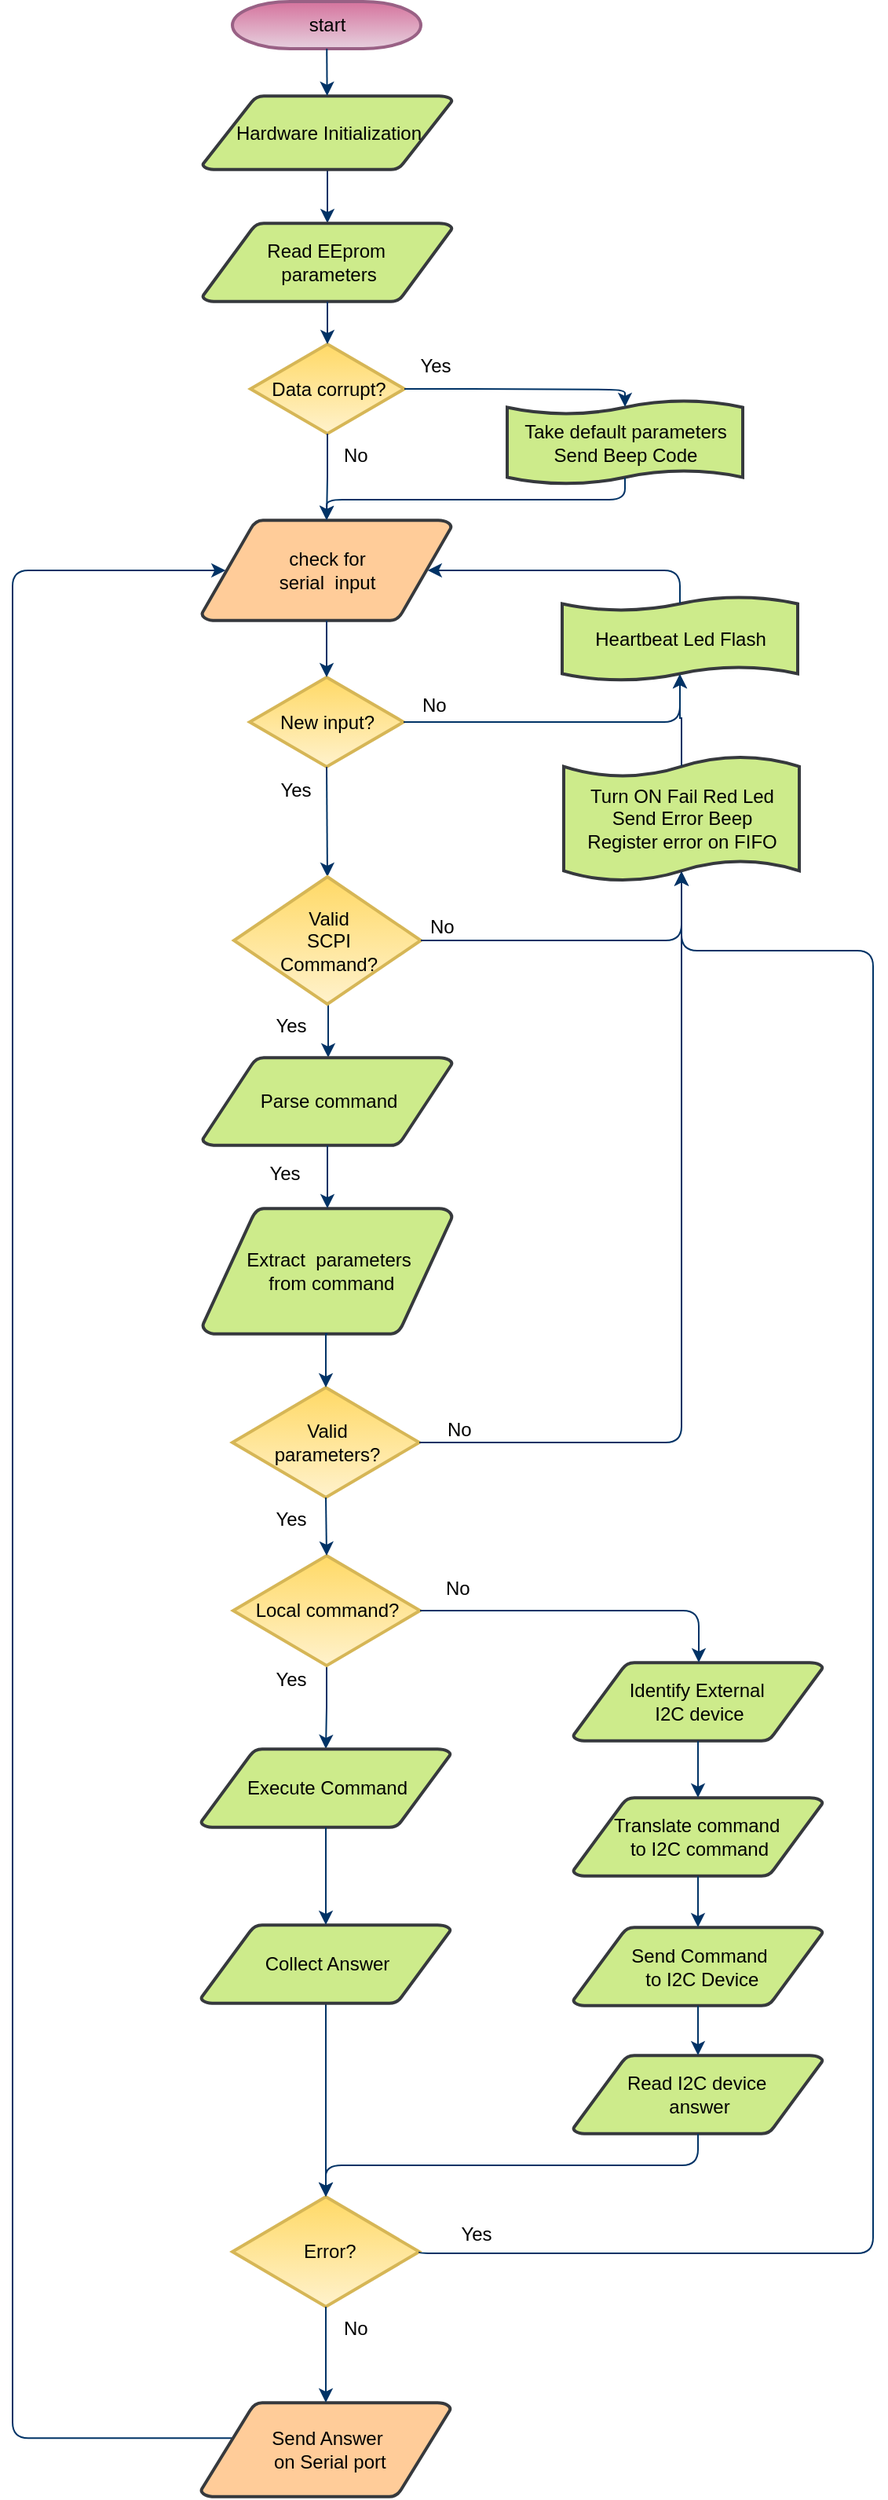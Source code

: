 <mxfile version="25.0.3">
  <diagram id="6a731a19-8d31-9384-78a2-239565b7b9f0" name="Page-1">
    <mxGraphModel dx="1353" dy="667" grid="1" gridSize="10" guides="1" tooltips="1" connect="1" arrows="1" fold="1" page="1" pageScale="1" pageWidth="1169" pageHeight="827" background="none" math="0" shadow="0">
      <root>
        <mxCell id="0" />
        <mxCell id="1" parent="0" />
        <mxCell id="2" value="start" style="shape=mxgraph.flowchart.terminator;strokeWidth=2;gradientColor=#d5739d;gradientDirection=north;fontStyle=0;html=1;fillColor=#e6d0de;strokeColor=#996185;" parent="1" vertex="1">
          <mxGeometry x="260" y="13" width="120" height="30" as="geometry" />
        </mxCell>
        <mxCell id="_YsPf8JZZJYzELwnrwj9-82" style="edgeStyle=orthogonalEdgeStyle;rounded=0;orthogonalLoop=1;jettySize=auto;html=1;exitX=0.5;exitY=1;exitDx=0;exitDy=0;exitPerimeter=0;entryX=0.5;entryY=0;entryDx=0;entryDy=0;entryPerimeter=0;strokeColor=#003366;" parent="1" source="3" target="_YsPf8JZZJYzELwnrwj9-70" edge="1">
          <mxGeometry relative="1" as="geometry">
            <mxPoint x="320.429" y="150" as="targetPoint" />
          </mxGeometry>
        </mxCell>
        <mxCell id="3" value="Hardware Initialization" style="shape=mxgraph.flowchart.data;strokeWidth=2;gradientDirection=north;fontStyle=0;html=1;fillColor=#cdeb8b;strokeColor=#36393d;" parent="1" vertex="1">
          <mxGeometry x="241" y="73" width="159" height="47" as="geometry" />
        </mxCell>
        <mxCell id="5" value="check for&lt;br&gt;serial&amp;nbsp; input" style="shape=mxgraph.flowchart.data;strokeWidth=2;gradientDirection=north;fontStyle=0;html=1;fillColor=#ffcc99;strokeColor=#36393d;" parent="1" vertex="1">
          <mxGeometry x="240.5" y="343" width="159" height="64" as="geometry" />
        </mxCell>
        <mxCell id="6" value="New input?" style="shape=mxgraph.flowchart.decision;strokeWidth=2;gradientColor=#ffd966;gradientDirection=north;fontStyle=0;html=1;fillColor=#fff2cc;strokeColor=#d6b656;" parent="1" vertex="1">
          <mxGeometry x="271" y="443" width="98" height="57" as="geometry" />
        </mxCell>
        <mxCell id="7" style="fontStyle=1;strokeColor=#003366;strokeWidth=1;html=1;" parent="1" source="2" target="3" edge="1">
          <mxGeometry relative="1" as="geometry" />
        </mxCell>
        <mxCell id="9" style="entryX=0.5;entryY=0;entryPerimeter=0;fontStyle=1;strokeColor=#003366;strokeWidth=1;html=1;" parent="1" source="5" target="6" edge="1">
          <mxGeometry relative="1" as="geometry" />
        </mxCell>
        <mxCell id="10" value="" style="edgeStyle=elbowEdgeStyle;elbow=horizontal;entryX=0.5;entryY=0.91;entryPerimeter=0;exitX=1;exitY=0.5;exitPerimeter=0;fontStyle=1;strokeColor=#003366;strokeWidth=1;html=1;entryDx=0;entryDy=0;" parent="1" source="6" target="51" edge="1">
          <mxGeometry x="381" y="28.5" width="100" height="100" as="geometry">
            <mxPoint x="750" y="591" as="sourcePoint" />
            <mxPoint x="765.395" y="462.5" as="targetPoint" />
            <Array as="points">
              <mxPoint x="545" y="454" />
            </Array>
          </mxGeometry>
        </mxCell>
        <mxCell id="11" value="No" style="text;fontStyle=0;html=1;strokeColor=none;gradientColor=none;fillColor=none;strokeWidth=2;" parent="1" vertex="1">
          <mxGeometry x="379" y="447" width="40" height="26" as="geometry" />
        </mxCell>
        <mxCell id="12" value="" style="edgeStyle=elbowEdgeStyle;elbow=horizontal;fontColor=#001933;fontStyle=1;strokeColor=#003366;strokeWidth=1;html=1;exitX=0.5;exitY=1;exitDx=0;exitDy=0;entryX=0.5;entryY=0;entryDx=0;entryDy=0;entryPerimeter=0;exitPerimeter=0;" parent="1" source="6" target="_YsPf8JZZJYzELwnrwj9-55" edge="1">
          <mxGeometry width="100" height="100" as="geometry">
            <mxPoint y="244" as="sourcePoint" />
            <mxPoint x="260" y="604" as="targetPoint" />
          </mxGeometry>
        </mxCell>
        <mxCell id="14" value="Yes" style="text;fontStyle=0;html=1;strokeColor=none;gradientColor=none;fillColor=none;strokeWidth=2;align=center;" parent="1" vertex="1">
          <mxGeometry x="280" y="501" width="40" height="26" as="geometry" />
        </mxCell>
        <mxCell id="51" value="Heartbeat Led Flash" style="shape=mxgraph.flowchart.paper_tape;strokeWidth=2;gradientDirection=north;fontStyle=0;html=1;fillColor=#cdeb8b;strokeColor=#36393d;" parent="1" vertex="1">
          <mxGeometry x="470" y="391" width="150" height="55" as="geometry" />
        </mxCell>
        <mxCell id="52" value="" style="edgeStyle=elbowEdgeStyle;elbow=horizontal;exitX=0.5;exitY=0.09;exitPerimeter=0;entryX=0.905;entryY=0.5;entryPerimeter=0;fontStyle=1;strokeColor=#003366;strokeWidth=1;html=1;" parent="1" source="51" target="5" edge="1">
          <mxGeometry width="100" height="100" as="geometry">
            <mxPoint y="244" as="sourcePoint" />
            <mxPoint x="100" y="144" as="targetPoint" />
            <Array as="points">
              <mxPoint x="545" y="444" />
            </Array>
          </mxGeometry>
        </mxCell>
        <mxCell id="54" value="" style="edgeStyle=elbowEdgeStyle;elbow=horizontal;exitX=0.137;exitY=0.378;exitPerimeter=0;entryX=0.095;entryY=0.5;entryPerimeter=0;fontStyle=1;strokeColor=#003366;strokeWidth=1;html=1;exitDx=0;exitDy=0;" parent="1" source="_YsPf8JZZJYzELwnrwj9-94" target="5" edge="1">
          <mxGeometry width="100" height="100" as="geometry">
            <mxPoint y="244" as="sourcePoint" />
            <mxPoint x="100" y="144" as="targetPoint" />
            <Array as="points">
              <mxPoint x="120" y="1114" />
            </Array>
          </mxGeometry>
        </mxCell>
        <mxCell id="_YsPf8JZZJYzELwnrwj9-66" value="" style="edgeStyle=orthogonalEdgeStyle;rounded=0;orthogonalLoop=1;jettySize=auto;html=1;strokeColor=#003366;" parent="1" edge="1">
          <mxGeometry relative="1" as="geometry">
            <mxPoint x="319.511" y="651" as="sourcePoint" />
            <mxPoint x="321" y="685" as="targetPoint" />
          </mxGeometry>
        </mxCell>
        <mxCell id="_YsPf8JZZJYzELwnrwj9-55" value="&lt;div&gt;&lt;span style=&quot;background-color: initial;&quot;&gt;Valid&lt;/span&gt;&lt;/div&gt;&lt;div&gt;SCPI&lt;div&gt;Command?&lt;/div&gt;&lt;/div&gt;" style="shape=mxgraph.flowchart.decision;strokeWidth=2;gradientColor=#ffd966;gradientDirection=north;fontStyle=0;html=1;fillColor=#fff2cc;strokeColor=#d6b656;" parent="1" vertex="1">
          <mxGeometry x="261" y="570" width="119" height="81" as="geometry" />
        </mxCell>
        <mxCell id="_YsPf8JZZJYzELwnrwj9-57" value="&lt;div&gt;&lt;br&gt;&lt;/div&gt;Turn ON Fail Red Led&lt;div&gt;Send Error Beep&lt;/div&gt;&lt;div&gt;Register error on FIFO&lt;/div&gt;&lt;div&gt;&lt;br&gt;&lt;/div&gt;" style="shape=mxgraph.flowchart.paper_tape;strokeWidth=2;gradientDirection=north;fontStyle=0;html=1;fillColor=#cdeb8b;strokeColor=#36393d;" parent="1" vertex="1">
          <mxGeometry x="471" y="492" width="150" height="82" as="geometry" />
        </mxCell>
        <mxCell id="_YsPf8JZZJYzELwnrwj9-61" value="No" style="text;fontStyle=0;html=1;strokeColor=none;gradientColor=none;fillColor=none;strokeWidth=2;" parent="1" vertex="1">
          <mxGeometry x="384" y="588" width="40" height="26" as="geometry" />
        </mxCell>
        <mxCell id="_YsPf8JZZJYzELwnrwj9-63" value="Extract&amp;nbsp; parameters&lt;div&gt;&amp;nbsp;from command&lt;/div&gt;" style="shape=mxgraph.flowchart.data;strokeWidth=2;gradientDirection=north;fontStyle=0;html=1;fillColor=#cdeb8b;strokeColor=#36393d;" parent="1" vertex="1">
          <mxGeometry x="241" y="781" width="159" height="80" as="geometry" />
        </mxCell>
        <mxCell id="_YsPf8JZZJYzELwnrwj9-65" value="Valid&lt;br&gt;&lt;div&gt;parameters?&lt;/div&gt;" style="shape=mxgraph.flowchart.decision;strokeWidth=2;gradientColor=#ffd966;gradientDirection=north;fontStyle=0;html=1;fillColor=#fff2cc;strokeColor=#d6b656;" parent="1" vertex="1">
          <mxGeometry x="260" y="895" width="119" height="70" as="geometry" />
        </mxCell>
        <mxCell id="_YsPf8JZZJYzELwnrwj9-68" value="Parse command" style="shape=mxgraph.flowchart.data;strokeWidth=2;gradientDirection=north;fontStyle=0;html=1;fillColor=#cdeb8b;strokeColor=#36393d;" parent="1" vertex="1">
          <mxGeometry x="241" y="685" width="159" height="56" as="geometry" />
        </mxCell>
        <mxCell id="_YsPf8JZZJYzELwnrwj9-70" value="Read EEprom&amp;nbsp;&lt;div&gt;parameters&lt;/div&gt;" style="shape=mxgraph.flowchart.data;strokeWidth=2;gradientDirection=north;fontStyle=0;html=1;fillColor=#cdeb8b;strokeColor=#36393d;" parent="1" vertex="1">
          <mxGeometry x="241" y="154" width="159" height="50" as="geometry" />
        </mxCell>
        <mxCell id="_YsPf8JZZJYzELwnrwj9-71" value="Data corrupt?" style="shape=mxgraph.flowchart.decision;strokeWidth=2;gradientColor=#ffd966;gradientDirection=north;fontStyle=0;html=1;fillColor=#fff2cc;strokeColor=#d6b656;" parent="1" vertex="1">
          <mxGeometry x="271.5" y="231" width="98" height="57" as="geometry" />
        </mxCell>
        <mxCell id="_YsPf8JZZJYzELwnrwj9-72" value="Take default parameters&lt;div&gt;Send Beep Code&lt;/div&gt;" style="shape=mxgraph.flowchart.paper_tape;strokeWidth=2;gradientDirection=north;fontStyle=0;html=1;fillColor=#cdeb8b;strokeColor=#36393d;" parent="1" vertex="1">
          <mxGeometry x="435" y="266" width="150" height="55" as="geometry" />
        </mxCell>
        <mxCell id="_YsPf8JZZJYzELwnrwj9-73" style="edgeStyle=orthogonalEdgeStyle;rounded=1;orthogonalLoop=1;jettySize=auto;html=1;exitX=1;exitY=0.5;exitDx=0;exitDy=0;exitPerimeter=0;entryX=0.5;entryY=0.09;entryDx=0;entryDy=0;entryPerimeter=0;curved=0;strokeColor=#003366;" parent="1" source="_YsPf8JZZJYzELwnrwj9-71" target="_YsPf8JZZJYzELwnrwj9-72" edge="1">
          <mxGeometry relative="1" as="geometry">
            <Array as="points">
              <mxPoint x="402" y="260" />
              <mxPoint x="510" y="260" />
            </Array>
          </mxGeometry>
        </mxCell>
        <mxCell id="_YsPf8JZZJYzELwnrwj9-74" style="edgeStyle=orthogonalEdgeStyle;rounded=0;orthogonalLoop=1;jettySize=auto;html=1;exitX=0.5;exitY=1;exitDx=0;exitDy=0;exitPerimeter=0;entryX=0.5;entryY=0;entryDx=0;entryDy=0;entryPerimeter=0;strokeColor=#003366;" parent="1" source="_YsPf8JZZJYzELwnrwj9-71" target="5" edge="1">
          <mxGeometry relative="1" as="geometry" />
        </mxCell>
        <mxCell id="_YsPf8JZZJYzELwnrwj9-75" style="edgeStyle=orthogonalEdgeStyle;rounded=0;orthogonalLoop=1;jettySize=auto;html=1;exitX=0.5;exitY=1;exitDx=0;exitDy=0;exitPerimeter=0;entryX=0.5;entryY=0;entryDx=0;entryDy=0;entryPerimeter=0;strokeColor=#003366;" parent="1" source="_YsPf8JZZJYzELwnrwj9-70" target="_YsPf8JZZJYzELwnrwj9-71" edge="1">
          <mxGeometry relative="1" as="geometry" />
        </mxCell>
        <mxCell id="_YsPf8JZZJYzELwnrwj9-79" style="edgeStyle=orthogonalEdgeStyle;rounded=1;orthogonalLoop=1;jettySize=auto;html=1;exitX=0.5;exitY=0.91;exitDx=0;exitDy=0;exitPerimeter=0;entryX=0.5;entryY=0;entryDx=0;entryDy=0;entryPerimeter=0;curved=0;strokeColor=#003366;" parent="1" source="_YsPf8JZZJYzELwnrwj9-72" target="5" edge="1">
          <mxGeometry relative="1" as="geometry">
            <Array as="points">
              <mxPoint x="510" y="330" />
              <mxPoint x="320" y="330" />
            </Array>
          </mxGeometry>
        </mxCell>
        <mxCell id="_YsPf8JZZJYzELwnrwj9-80" value="No" style="text;fontStyle=0;html=1;strokeColor=none;gradientColor=none;fillColor=none;strokeWidth=2;" parent="1" vertex="1">
          <mxGeometry x="329" y="288" width="40" height="26" as="geometry" />
        </mxCell>
        <mxCell id="_YsPf8JZZJYzELwnrwj9-81" value="Yes" style="text;fontStyle=0;html=1;strokeColor=none;gradientColor=none;fillColor=none;strokeWidth=2;align=center;" parent="1" vertex="1">
          <mxGeometry x="369" y="231" width="40" height="26" as="geometry" />
        </mxCell>
        <mxCell id="_YsPf8JZZJYzELwnrwj9-83" style="edgeStyle=orthogonalEdgeStyle;rounded=1;orthogonalLoop=1;jettySize=auto;html=1;exitX=1;exitY=0.5;exitDx=0;exitDy=0;exitPerimeter=0;entryX=0.5;entryY=0.91;entryDx=0;entryDy=0;entryPerimeter=0;curved=0;strokeColor=#003366;" parent="1" source="_YsPf8JZZJYzELwnrwj9-65" target="_YsPf8JZZJYzELwnrwj9-57" edge="1">
          <mxGeometry relative="1" as="geometry" />
        </mxCell>
        <mxCell id="_YsPf8JZZJYzELwnrwj9-85" value="No" style="text;fontStyle=0;html=1;strokeColor=none;gradientColor=none;fillColor=none;strokeWidth=2;" parent="1" vertex="1">
          <mxGeometry x="395" y="908" width="40" height="16" as="geometry" />
        </mxCell>
        <mxCell id="_YsPf8JZZJYzELwnrwj9-106" style="edgeStyle=orthogonalEdgeStyle;rounded=0;orthogonalLoop=1;jettySize=auto;html=1;exitX=0.5;exitY=1;exitDx=0;exitDy=0;exitPerimeter=0;strokeColor=#003366;" parent="1" source="_YsPf8JZZJYzELwnrwj9-90" target="_YsPf8JZZJYzELwnrwj9-91" edge="1">
          <mxGeometry relative="1" as="geometry" />
        </mxCell>
        <mxCell id="_YsPf8JZZJYzELwnrwj9-90" value="Local command?" style="shape=mxgraph.flowchart.decision;strokeWidth=2;gradientColor=#ffd966;gradientDirection=north;fontStyle=0;html=1;fillColor=#fff2cc;strokeColor=#d6b656;" parent="1" vertex="1">
          <mxGeometry x="260.5" y="1002" width="119" height="70" as="geometry" />
        </mxCell>
        <mxCell id="_YsPf8JZZJYzELwnrwj9-91" value="Execute Command" style="shape=mxgraph.flowchart.data;strokeWidth=2;gradientDirection=north;fontStyle=0;html=1;fillColor=#cdeb8b;strokeColor=#36393d;" parent="1" vertex="1">
          <mxGeometry x="240" y="1125" width="159" height="50" as="geometry" />
        </mxCell>
        <mxCell id="_YsPf8JZZJYzELwnrwj9-94" value="Send Answer&lt;div&gt;&amp;nbsp;on Serial port&lt;/div&gt;" style="shape=mxgraph.flowchart.data;strokeWidth=2;gradientDirection=north;fontStyle=0;html=1;fillColor=#ffcc99;strokeColor=#36393d;" parent="1" vertex="1">
          <mxGeometry x="240" y="1541" width="159" height="60" as="geometry" />
        </mxCell>
        <mxCell id="_YsPf8JZZJYzELwnrwj9-95" value="Identify External&amp;nbsp;&lt;div&gt;I2C device&lt;/div&gt;" style="shape=mxgraph.flowchart.data;strokeWidth=2;gradientDirection=north;fontStyle=0;html=1;fillColor=#cdeb8b;strokeColor=#36393d;" parent="1" vertex="1">
          <mxGeometry x="477" y="1070" width="159" height="50" as="geometry" />
        </mxCell>
        <mxCell id="_YsPf8JZZJYzELwnrwj9-96" value="Translate command&amp;nbsp;&lt;div&gt;to I2C command&lt;/div&gt;" style="shape=mxgraph.flowchart.data;strokeWidth=2;gradientDirection=north;fontStyle=0;html=1;fillColor=#cdeb8b;strokeColor=#36393d;" parent="1" vertex="1">
          <mxGeometry x="477" y="1156" width="159" height="50" as="geometry" />
        </mxCell>
        <mxCell id="_YsPf8JZZJYzELwnrwj9-97" value="Send Command&lt;div&gt;&amp;nbsp;to I2C Device&lt;/div&gt;" style="shape=mxgraph.flowchart.data;strokeWidth=2;gradientDirection=north;fontStyle=0;html=1;fillColor=#cdeb8b;strokeColor=#36393d;" parent="1" vertex="1">
          <mxGeometry x="477" y="1238.5" width="159" height="50" as="geometry" />
        </mxCell>
        <mxCell id="_YsPf8JZZJYzELwnrwj9-98" value="Read I2C device&amp;nbsp;&lt;div&gt;answer&lt;/div&gt;" style="shape=mxgraph.flowchart.data;strokeWidth=2;gradientDirection=north;fontStyle=0;html=1;fillColor=#cdeb8b;strokeColor=#36393d;" parent="1" vertex="1">
          <mxGeometry x="477" y="1320" width="159" height="50" as="geometry" />
        </mxCell>
        <mxCell id="_YsPf8JZZJYzELwnrwj9-99" value="&amp;nbsp;Error?" style="shape=mxgraph.flowchart.decision;strokeWidth=2;gradientColor=#ffd966;gradientDirection=north;fontStyle=0;html=1;fillColor=#fff2cc;strokeColor=#d6b656;" parent="1" vertex="1">
          <mxGeometry x="260" y="1410" width="119" height="70" as="geometry" />
        </mxCell>
        <mxCell id="_YsPf8JZZJYzELwnrwj9-100" value="" style="edgeStyle=elbowEdgeStyle;elbow=horizontal;fontStyle=1;strokeColor=#003366;strokeWidth=1;html=1;entryX=0.5;entryY=0;entryDx=0;entryDy=0;entryPerimeter=0;exitX=1;exitY=0.5;exitDx=0;exitDy=0;exitPerimeter=0;" parent="1" source="_YsPf8JZZJYzELwnrwj9-90" target="_YsPf8JZZJYzELwnrwj9-95" edge="1">
          <mxGeometry x="381" y="28.5" width="100" height="100" as="geometry">
            <mxPoint x="380" y="990" as="sourcePoint" />
            <mxPoint x="689" y="933" as="targetPoint" />
            <Array as="points">
              <mxPoint x="557" y="1030" />
            </Array>
          </mxGeometry>
        </mxCell>
        <mxCell id="_YsPf8JZZJYzELwnrwj9-103" style="edgeStyle=orthogonalEdgeStyle;rounded=0;orthogonalLoop=1;jettySize=auto;html=1;exitX=0.5;exitY=1;exitDx=0;exitDy=0;exitPerimeter=0;entryX=0.5;entryY=0;entryDx=0;entryDy=0;entryPerimeter=0;strokeColor=#003366;" parent="1" source="_YsPf8JZZJYzELwnrwj9-68" target="_YsPf8JZZJYzELwnrwj9-63" edge="1">
          <mxGeometry relative="1" as="geometry" />
        </mxCell>
        <mxCell id="_YsPf8JZZJYzELwnrwj9-104" style="edgeStyle=orthogonalEdgeStyle;rounded=0;orthogonalLoop=1;jettySize=auto;html=1;exitX=0.5;exitY=1;exitDx=0;exitDy=0;exitPerimeter=0;entryX=0.5;entryY=0;entryDx=0;entryDy=0;entryPerimeter=0;strokeColor=#003366;" parent="1" source="_YsPf8JZZJYzELwnrwj9-63" target="_YsPf8JZZJYzELwnrwj9-65" edge="1">
          <mxGeometry relative="1" as="geometry" />
        </mxCell>
        <mxCell id="_YsPf8JZZJYzELwnrwj9-105" style="edgeStyle=orthogonalEdgeStyle;rounded=0;orthogonalLoop=1;jettySize=auto;html=1;exitX=0.5;exitY=1;exitDx=0;exitDy=0;exitPerimeter=0;entryX=0.5;entryY=0;entryDx=0;entryDy=0;entryPerimeter=0;strokeColor=#003366;" parent="1" source="_YsPf8JZZJYzELwnrwj9-65" target="_YsPf8JZZJYzELwnrwj9-90" edge="1">
          <mxGeometry relative="1" as="geometry">
            <Array as="points">
              <mxPoint x="320" y="965" />
            </Array>
          </mxGeometry>
        </mxCell>
        <mxCell id="_YsPf8JZZJYzELwnrwj9-110" style="edgeStyle=orthogonalEdgeStyle;rounded=0;orthogonalLoop=1;jettySize=auto;html=1;exitX=0.5;exitY=1;exitDx=0;exitDy=0;exitPerimeter=0;strokeColor=#003366;" parent="1" source="_YsPf8JZZJYzELwnrwj9-107" target="_YsPf8JZZJYzELwnrwj9-99" edge="1">
          <mxGeometry relative="1" as="geometry" />
        </mxCell>
        <mxCell id="_YsPf8JZZJYzELwnrwj9-107" value="Collect Answer" style="shape=mxgraph.flowchart.data;strokeWidth=2;gradientDirection=north;fontStyle=0;html=1;fillColor=#cdeb8b;strokeColor=#36393d;" parent="1" vertex="1">
          <mxGeometry x="240" y="1237" width="159" height="50" as="geometry" />
        </mxCell>
        <mxCell id="_YsPf8JZZJYzELwnrwj9-108" style="edgeStyle=orthogonalEdgeStyle;rounded=1;orthogonalLoop=1;jettySize=auto;html=1;curved=0;strokeColor=#003366;entryX=0.5;entryY=0.91;entryDx=0;entryDy=0;entryPerimeter=0;exitX=1;exitY=0.5;exitDx=0;exitDy=0;exitPerimeter=0;" parent="1" source="_YsPf8JZZJYzELwnrwj9-99" target="_YsPf8JZZJYzELwnrwj9-57" edge="1">
          <mxGeometry relative="1" as="geometry">
            <mxPoint x="380" y="1446" as="sourcePoint" />
            <mxPoint x="550" y="610" as="targetPoint" />
            <Array as="points">
              <mxPoint x="379" y="1446" />
              <mxPoint x="668" y="1446" />
              <mxPoint x="668" y="617" />
              <mxPoint x="546" y="617" />
            </Array>
          </mxGeometry>
        </mxCell>
        <mxCell id="_YsPf8JZZJYzELwnrwj9-109" style="edgeStyle=orthogonalEdgeStyle;rounded=0;orthogonalLoop=1;jettySize=auto;html=1;exitX=0.5;exitY=1;exitDx=0;exitDy=0;exitPerimeter=0;entryX=0.5;entryY=0;entryDx=0;entryDy=0;entryPerimeter=0;strokeColor=#003366;" parent="1" source="_YsPf8JZZJYzELwnrwj9-91" target="_YsPf8JZZJYzELwnrwj9-107" edge="1">
          <mxGeometry relative="1" as="geometry" />
        </mxCell>
        <mxCell id="_YsPf8JZZJYzELwnrwj9-111" style="edgeStyle=orthogonalEdgeStyle;rounded=1;orthogonalLoop=1;jettySize=auto;html=1;exitX=0.5;exitY=1;exitDx=0;exitDy=0;exitPerimeter=0;entryX=0.5;entryY=0;entryDx=0;entryDy=0;entryPerimeter=0;curved=0;strokeColor=#003366;" parent="1" source="_YsPf8JZZJYzELwnrwj9-98" target="_YsPf8JZZJYzELwnrwj9-99" edge="1">
          <mxGeometry relative="1" as="geometry" />
        </mxCell>
        <mxCell id="_YsPf8JZZJYzELwnrwj9-112" style="edgeStyle=orthogonalEdgeStyle;rounded=0;orthogonalLoop=1;jettySize=auto;html=1;exitX=0.5;exitY=1;exitDx=0;exitDy=0;exitPerimeter=0;entryX=0.5;entryY=0;entryDx=0;entryDy=0;entryPerimeter=0;strokeColor=#003366;" parent="1" source="_YsPf8JZZJYzELwnrwj9-95" target="_YsPf8JZZJYzELwnrwj9-96" edge="1">
          <mxGeometry relative="1" as="geometry" />
        </mxCell>
        <mxCell id="_YsPf8JZZJYzELwnrwj9-115" style="edgeStyle=orthogonalEdgeStyle;rounded=0;orthogonalLoop=1;jettySize=auto;html=1;exitX=0.5;exitY=1;exitDx=0;exitDy=0;exitPerimeter=0;entryX=0.5;entryY=0;entryDx=0;entryDy=0;entryPerimeter=0;strokeColor=#003366;" parent="1" source="_YsPf8JZZJYzELwnrwj9-97" target="_YsPf8JZZJYzELwnrwj9-98" edge="1">
          <mxGeometry relative="1" as="geometry" />
        </mxCell>
        <mxCell id="_YsPf8JZZJYzELwnrwj9-116" style="edgeStyle=orthogonalEdgeStyle;rounded=0;orthogonalLoop=1;jettySize=auto;html=1;exitX=0.5;exitY=1;exitDx=0;exitDy=0;exitPerimeter=0;entryX=0.5;entryY=0;entryDx=0;entryDy=0;entryPerimeter=0;strokeColor=#003366;" parent="1" source="_YsPf8JZZJYzELwnrwj9-96" target="_YsPf8JZZJYzELwnrwj9-97" edge="1">
          <mxGeometry relative="1" as="geometry" />
        </mxCell>
        <mxCell id="_YsPf8JZZJYzELwnrwj9-117" style="edgeStyle=orthogonalEdgeStyle;rounded=0;orthogonalLoop=1;jettySize=auto;html=1;exitX=0.5;exitY=1;exitDx=0;exitDy=0;exitPerimeter=0;entryX=0.5;entryY=0;entryDx=0;entryDy=0;entryPerimeter=0;strokeColor=#003366;" parent="1" source="_YsPf8JZZJYzELwnrwj9-99" target="_YsPf8JZZJYzELwnrwj9-94" edge="1">
          <mxGeometry relative="1" as="geometry" />
        </mxCell>
        <mxCell id="_YsPf8JZZJYzELwnrwj9-118" value="No" style="text;fontStyle=0;html=1;strokeColor=none;gradientColor=none;fillColor=none;strokeWidth=2;" parent="1" vertex="1">
          <mxGeometry x="393.5" y="1009" width="40" height="16" as="geometry" />
        </mxCell>
        <mxCell id="_YsPf8JZZJYzELwnrwj9-119" value="No" style="text;fontStyle=0;html=1;strokeColor=none;gradientColor=none;fillColor=none;strokeWidth=2;" parent="1" vertex="1">
          <mxGeometry x="329" y="1480" width="40" height="16" as="geometry" />
        </mxCell>
        <mxCell id="_YsPf8JZZJYzELwnrwj9-120" value="Yes" style="text;fontStyle=0;html=1;strokeColor=none;gradientColor=none;fillColor=none;strokeWidth=2;align=center;" parent="1" vertex="1">
          <mxGeometry x="276.5" y="651" width="40" height="26" as="geometry" />
        </mxCell>
        <mxCell id="_YsPf8JZZJYzELwnrwj9-121" value="Yes" style="text;fontStyle=0;html=1;strokeColor=none;gradientColor=none;fillColor=none;strokeWidth=2;align=center;" parent="1" vertex="1">
          <mxGeometry x="276.5" y="965" width="40" height="26" as="geometry" />
        </mxCell>
        <mxCell id="_YsPf8JZZJYzELwnrwj9-122" value="Yes" style="text;fontStyle=0;html=1;strokeColor=none;gradientColor=none;fillColor=none;strokeWidth=2;align=center;" parent="1" vertex="1">
          <mxGeometry x="273" y="745" width="40" height="26" as="geometry" />
        </mxCell>
        <mxCell id="_YsPf8JZZJYzELwnrwj9-123" value="Yes" style="text;fontStyle=0;html=1;strokeColor=none;gradientColor=none;fillColor=none;strokeWidth=2;align=center;" parent="1" vertex="1">
          <mxGeometry x="276.5" y="1067" width="40" height="26" as="geometry" />
        </mxCell>
        <mxCell id="_YsPf8JZZJYzELwnrwj9-124" value="Yes" style="text;fontStyle=0;html=1;strokeColor=none;gradientColor=none;fillColor=none;strokeWidth=2;align=center;" parent="1" vertex="1">
          <mxGeometry x="395" y="1420" width="40" height="26" as="geometry" />
        </mxCell>
        <mxCell id="_YsPf8JZZJYzELwnrwj9-126" style="edgeStyle=orthogonalEdgeStyle;rounded=0;orthogonalLoop=1;jettySize=auto;html=1;exitX=0.5;exitY=0.09;exitDx=0;exitDy=0;exitPerimeter=0;entryX=0.5;entryY=0.91;entryDx=0;entryDy=0;entryPerimeter=0;curved=0;strokeColor=#003366;" parent="1" source="_YsPf8JZZJYzELwnrwj9-57" target="51" edge="1">
          <mxGeometry relative="1" as="geometry" />
        </mxCell>
        <mxCell id="_YsPf8JZZJYzELwnrwj9-127" style="edgeStyle=orthogonalEdgeStyle;rounded=1;orthogonalLoop=1;jettySize=auto;html=1;exitX=1;exitY=0.5;exitDx=0;exitDy=0;exitPerimeter=0;entryX=0.5;entryY=0.91;entryDx=0;entryDy=0;entryPerimeter=0;strokeColor=#003366;curved=0;" parent="1" source="_YsPf8JZZJYzELwnrwj9-55" target="_YsPf8JZZJYzELwnrwj9-57" edge="1">
          <mxGeometry relative="1" as="geometry">
            <Array as="points">
              <mxPoint x="546" y="611" />
            </Array>
          </mxGeometry>
        </mxCell>
      </root>
    </mxGraphModel>
  </diagram>
</mxfile>
